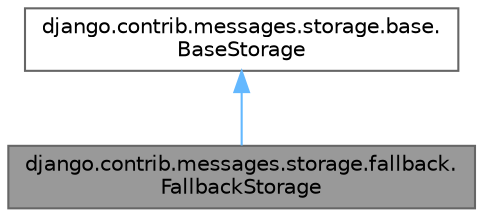 digraph "django.contrib.messages.storage.fallback.FallbackStorage"
{
 // LATEX_PDF_SIZE
  bgcolor="transparent";
  edge [fontname=Helvetica,fontsize=10,labelfontname=Helvetica,labelfontsize=10];
  node [fontname=Helvetica,fontsize=10,shape=box,height=0.2,width=0.4];
  Node1 [id="Node000001",label="django.contrib.messages.storage.fallback.\lFallbackStorage",height=0.2,width=0.4,color="gray40", fillcolor="grey60", style="filled", fontcolor="black",tooltip=" "];
  Node2 -> Node1 [id="edge1_Node000001_Node000002",dir="back",color="steelblue1",style="solid",tooltip=" "];
  Node2 [id="Node000002",label="django.contrib.messages.storage.base.\lBaseStorage",height=0.2,width=0.4,color="gray40", fillcolor="white", style="filled",URL="$classdjango_1_1contrib_1_1messages_1_1storage_1_1base_1_1_base_storage.html",tooltip=" "];
}
